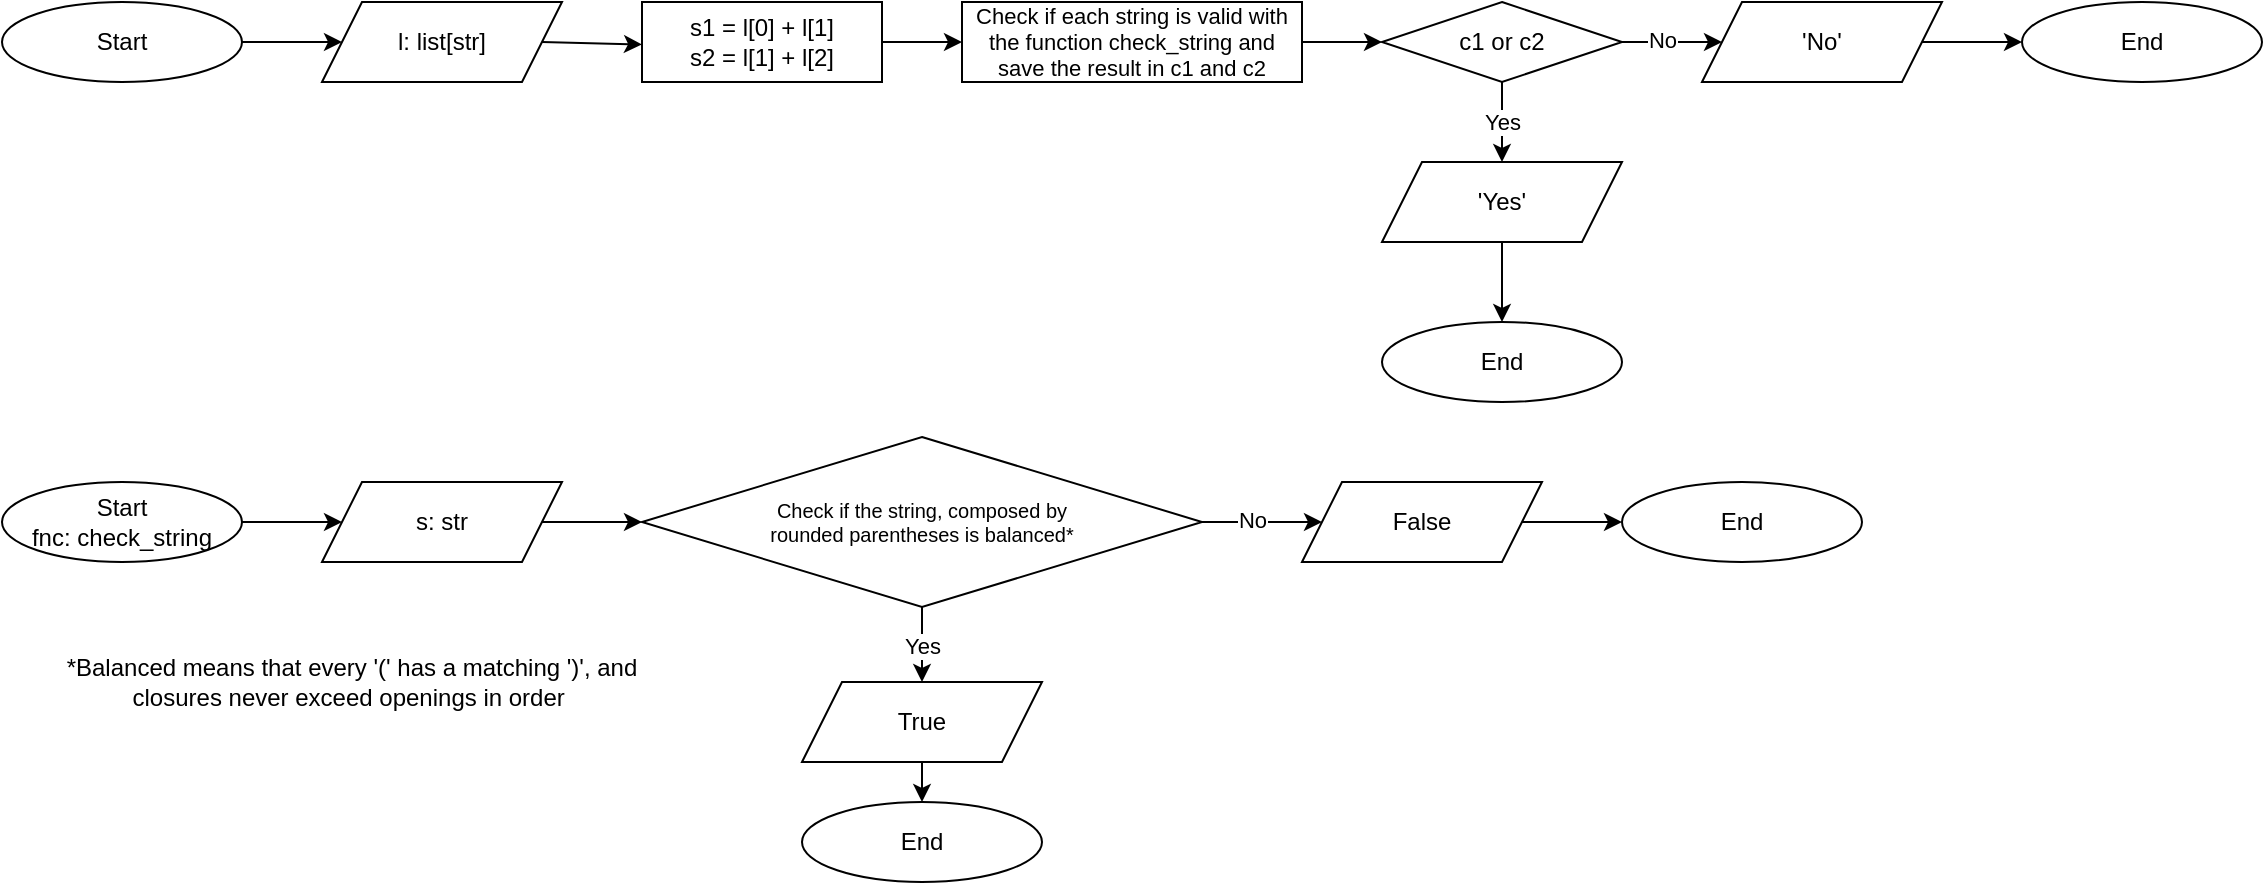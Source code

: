 <mxfile version="24.9.0">
  <diagram name="Page-1" id="z9LAb5Ok6JyxKWv0N6qz">
    <mxGraphModel dx="1122" dy="761" grid="1" gridSize="10" guides="1" tooltips="1" connect="1" arrows="1" fold="1" page="1" pageScale="1" pageWidth="850" pageHeight="1100" background="#ffffff" math="0" shadow="0">
      <root>
        <mxCell id="0" />
        <mxCell id="1" parent="0" />
        <mxCell id="XKFdUextkc2nJWJVsiQQ-31" value="" style="edgeStyle=orthogonalEdgeStyle;rounded=0;orthogonalLoop=1;jettySize=auto;html=1;" parent="1" source="XKFdUextkc2nJWJVsiQQ-1" edge="1">
          <mxGeometry relative="1" as="geometry">
            <mxPoint x="400" y="150" as="targetPoint" />
          </mxGeometry>
        </mxCell>
        <mxCell id="iPOr9jhTZgFF23cTAe3i-1" value="Start" style="ellipse;whiteSpace=wrap;html=1;" vertex="1" parent="1">
          <mxGeometry x="40" y="240" width="120" height="40" as="geometry" />
        </mxCell>
        <mxCell id="iPOr9jhTZgFF23cTAe3i-2" value="l: list[str]" style="shape=parallelogram;perimeter=parallelogramPerimeter;whiteSpace=wrap;html=1;fixedSize=1;" vertex="1" parent="1">
          <mxGeometry x="200" y="240" width="120" height="40" as="geometry" />
        </mxCell>
        <mxCell id="iPOr9jhTZgFF23cTAe3i-6" value="&#39;No&#39;" style="shape=parallelogram;perimeter=parallelogramPerimeter;whiteSpace=wrap;html=1;fixedSize=1;" vertex="1" parent="1">
          <mxGeometry x="890" y="240" width="120" height="40" as="geometry" />
        </mxCell>
        <mxCell id="iPOr9jhTZgFF23cTAe3i-8" value="End" style="ellipse;whiteSpace=wrap;html=1;" vertex="1" parent="1">
          <mxGeometry x="1050" y="240" width="120" height="40" as="geometry" />
        </mxCell>
        <mxCell id="iPOr9jhTZgFF23cTAe3i-13" value="&#39;Yes&#39;" style="shape=parallelogram;perimeter=parallelogramPerimeter;whiteSpace=wrap;html=1;fixedSize=1;" vertex="1" parent="1">
          <mxGeometry x="730" y="320" width="120" height="40" as="geometry" />
        </mxCell>
        <mxCell id="iPOr9jhTZgFF23cTAe3i-14" value="End" style="ellipse;whiteSpace=wrap;html=1;" vertex="1" parent="1">
          <mxGeometry x="730" y="400" width="120" height="40" as="geometry" />
        </mxCell>
        <mxCell id="iPOr9jhTZgFF23cTAe3i-16" value="" style="endArrow=classic;html=1;rounded=0;exitX=1;exitY=0.5;exitDx=0;exitDy=0;entryX=0;entryY=0.5;entryDx=0;entryDy=0;" edge="1" parent="1" source="iPOr9jhTZgFF23cTAe3i-1" target="iPOr9jhTZgFF23cTAe3i-2">
          <mxGeometry width="50" height="50" relative="1" as="geometry">
            <mxPoint x="210" y="360" as="sourcePoint" />
            <mxPoint x="260" y="310" as="targetPoint" />
          </mxGeometry>
        </mxCell>
        <mxCell id="iPOr9jhTZgFF23cTAe3i-17" value="" style="endArrow=classic;html=1;rounded=0;exitX=1;exitY=0.5;exitDx=0;exitDy=0;entryX=0;entryY=0.5;entryDx=0;entryDy=0;" edge="1" parent="1" source="iPOr9jhTZgFF23cTAe3i-2">
          <mxGeometry width="50" height="50" relative="1" as="geometry">
            <mxPoint x="170" y="270" as="sourcePoint" />
            <mxPoint x="360" y="261.25" as="targetPoint" />
          </mxGeometry>
        </mxCell>
        <mxCell id="iPOr9jhTZgFF23cTAe3i-19" value="" style="endArrow=classic;html=1;rounded=0;exitX=1;exitY=0.5;exitDx=0;exitDy=0;entryX=0;entryY=0.5;entryDx=0;entryDy=0;" edge="1" parent="1" source="iPOr9jhTZgFF23cTAe3i-40" target="iPOr9jhTZgFF23cTAe3i-6">
          <mxGeometry width="50" height="50" relative="1" as="geometry">
            <mxPoint x="940" y="261.25" as="sourcePoint" />
            <mxPoint x="870" y="270" as="targetPoint" />
          </mxGeometry>
        </mxCell>
        <mxCell id="iPOr9jhTZgFF23cTAe3i-26" value="No" style="edgeLabel;html=1;align=center;verticalAlign=middle;resizable=0;points=[];" vertex="1" connectable="0" parent="iPOr9jhTZgFF23cTAe3i-19">
          <mxGeometry x="0.034" y="1" relative="1" as="geometry">
            <mxPoint x="-6" as="offset" />
          </mxGeometry>
        </mxCell>
        <mxCell id="iPOr9jhTZgFF23cTAe3i-23" value="Yes" style="endArrow=classic;html=1;rounded=0;exitX=0.5;exitY=1;exitDx=0;exitDy=0;entryX=0.5;entryY=0;entryDx=0;entryDy=0;" edge="1" parent="1" source="iPOr9jhTZgFF23cTAe3i-40" target="iPOr9jhTZgFF23cTAe3i-13">
          <mxGeometry width="50" height="50" relative="1" as="geometry">
            <mxPoint x="880" y="300" as="sourcePoint" />
            <mxPoint x="865" y="332.5" as="targetPoint" />
          </mxGeometry>
        </mxCell>
        <mxCell id="iPOr9jhTZgFF23cTAe3i-33" value="" style="endArrow=classic;html=1;rounded=0;entryX=0;entryY=0.5;entryDx=0;entryDy=0;exitX=1;exitY=0.5;exitDx=0;exitDy=0;" edge="1" parent="1" source="iPOr9jhTZgFF23cTAe3i-6" target="iPOr9jhTZgFF23cTAe3i-8">
          <mxGeometry width="50" height="50" relative="1" as="geometry">
            <mxPoint x="1040" y="260" as="sourcePoint" />
            <mxPoint x="620" y="270" as="targetPoint" />
          </mxGeometry>
        </mxCell>
        <mxCell id="iPOr9jhTZgFF23cTAe3i-35" value="" style="endArrow=classic;html=1;rounded=0;entryX=0.5;entryY=0;entryDx=0;entryDy=0;exitX=0.5;exitY=1;exitDx=0;exitDy=0;" edge="1" parent="1" source="iPOr9jhTZgFF23cTAe3i-13" target="iPOr9jhTZgFF23cTAe3i-14">
          <mxGeometry width="50" height="50" relative="1" as="geometry">
            <mxPoint x="1125" y="215" as="sourcePoint" />
            <mxPoint x="1175" y="215" as="targetPoint" />
          </mxGeometry>
        </mxCell>
        <mxCell id="iPOr9jhTZgFF23cTAe3i-38" value="Check if each string is valid with the function check_string and save the result in c1 and c2" style="rounded=0;whiteSpace=wrap;html=1;fontSize=11;" vertex="1" parent="1">
          <mxGeometry x="520" y="240" width="170" height="40" as="geometry" />
        </mxCell>
        <mxCell id="iPOr9jhTZgFF23cTAe3i-39" value="s1 = l[0] + l[1]&lt;div&gt;s2 = l[1] + l[2]&lt;/div&gt;" style="rounded=0;whiteSpace=wrap;html=1;" vertex="1" parent="1">
          <mxGeometry x="360" y="240" width="120" height="40" as="geometry" />
        </mxCell>
        <mxCell id="iPOr9jhTZgFF23cTAe3i-40" value="c1 or c2" style="rhombus;whiteSpace=wrap;html=1;" vertex="1" parent="1">
          <mxGeometry x="730" y="240" width="120" height="40" as="geometry" />
        </mxCell>
        <mxCell id="iPOr9jhTZgFF23cTAe3i-41" value="" style="endArrow=classic;html=1;rounded=0;entryX=0;entryY=0.5;entryDx=0;entryDy=0;exitX=1;exitY=0.5;exitDx=0;exitDy=0;" edge="1" parent="1" target="iPOr9jhTZgFF23cTAe3i-40">
          <mxGeometry width="50" height="50" relative="1" as="geometry">
            <mxPoint x="690" y="260" as="sourcePoint" />
            <mxPoint x="800" y="405" as="targetPoint" />
          </mxGeometry>
        </mxCell>
        <mxCell id="iPOr9jhTZgFF23cTAe3i-42" value="" style="endArrow=classic;html=1;rounded=0;exitX=1;exitY=0.5;exitDx=0;exitDy=0;" edge="1" parent="1" source="iPOr9jhTZgFF23cTAe3i-39">
          <mxGeometry width="50" height="50" relative="1" as="geometry">
            <mxPoint x="690" y="270" as="sourcePoint" />
            <mxPoint x="520" y="260" as="targetPoint" />
          </mxGeometry>
        </mxCell>
        <mxCell id="iPOr9jhTZgFF23cTAe3i-43" value="Start&lt;div&gt;fnc: check_string&lt;/div&gt;" style="ellipse;whiteSpace=wrap;html=1;" vertex="1" parent="1">
          <mxGeometry x="40" y="480" width="120" height="40" as="geometry" />
        </mxCell>
        <mxCell id="iPOr9jhTZgFF23cTAe3i-44" value="s: str" style="shape=parallelogram;perimeter=parallelogramPerimeter;whiteSpace=wrap;html=1;fixedSize=1;" vertex="1" parent="1">
          <mxGeometry x="200" y="480" width="120" height="40" as="geometry" />
        </mxCell>
        <mxCell id="iPOr9jhTZgFF23cTAe3i-47" value="False" style="shape=parallelogram;perimeter=parallelogramPerimeter;whiteSpace=wrap;html=1;fixedSize=1;" vertex="1" parent="1">
          <mxGeometry x="690" y="480" width="120" height="40" as="geometry" />
        </mxCell>
        <mxCell id="iPOr9jhTZgFF23cTAe3i-48" value="End" style="ellipse;whiteSpace=wrap;html=1;" vertex="1" parent="1">
          <mxGeometry x="850" y="480" width="120" height="40" as="geometry" />
        </mxCell>
        <mxCell id="iPOr9jhTZgFF23cTAe3i-49" value="True" style="shape=parallelogram;perimeter=parallelogramPerimeter;whiteSpace=wrap;html=1;fixedSize=1;" vertex="1" parent="1">
          <mxGeometry x="440" y="580" width="120" height="40" as="geometry" />
        </mxCell>
        <mxCell id="iPOr9jhTZgFF23cTAe3i-50" value="End" style="ellipse;whiteSpace=wrap;html=1;" vertex="1" parent="1">
          <mxGeometry x="440" y="640" width="120" height="40" as="geometry" />
        </mxCell>
        <mxCell id="iPOr9jhTZgFF23cTAe3i-51" value="" style="endArrow=classic;html=1;rounded=0;exitX=1;exitY=0.5;exitDx=0;exitDy=0;entryX=0;entryY=0.5;entryDx=0;entryDy=0;" edge="1" parent="1" source="iPOr9jhTZgFF23cTAe3i-56" target="iPOr9jhTZgFF23cTAe3i-47">
          <mxGeometry width="50" height="50" relative="1" as="geometry">
            <mxPoint x="890" y="501.25" as="sourcePoint" />
            <mxPoint x="820" y="510" as="targetPoint" />
          </mxGeometry>
        </mxCell>
        <mxCell id="iPOr9jhTZgFF23cTAe3i-52" value="No" style="edgeLabel;html=1;align=center;verticalAlign=middle;resizable=0;points=[];" vertex="1" connectable="0" parent="iPOr9jhTZgFF23cTAe3i-51">
          <mxGeometry x="0.034" y="1" relative="1" as="geometry">
            <mxPoint x="-6" as="offset" />
          </mxGeometry>
        </mxCell>
        <mxCell id="iPOr9jhTZgFF23cTAe3i-53" value="Yes" style="endArrow=classic;html=1;rounded=0;exitX=0.5;exitY=1;exitDx=0;exitDy=0;entryX=0.5;entryY=0;entryDx=0;entryDy=0;" edge="1" parent="1" source="iPOr9jhTZgFF23cTAe3i-56" target="iPOr9jhTZgFF23cTAe3i-49">
          <mxGeometry width="50" height="50" relative="1" as="geometry">
            <mxPoint x="830" y="540" as="sourcePoint" />
            <mxPoint x="815" y="572.5" as="targetPoint" />
          </mxGeometry>
        </mxCell>
        <mxCell id="iPOr9jhTZgFF23cTAe3i-54" value="" style="endArrow=classic;html=1;rounded=0;entryX=0;entryY=0.5;entryDx=0;entryDy=0;exitX=1;exitY=0.5;exitDx=0;exitDy=0;" edge="1" parent="1" source="iPOr9jhTZgFF23cTAe3i-47" target="iPOr9jhTZgFF23cTAe3i-48">
          <mxGeometry width="50" height="50" relative="1" as="geometry">
            <mxPoint x="840" y="500" as="sourcePoint" />
            <mxPoint x="420" y="510" as="targetPoint" />
          </mxGeometry>
        </mxCell>
        <mxCell id="iPOr9jhTZgFF23cTAe3i-55" value="" style="endArrow=classic;html=1;rounded=0;entryX=0.5;entryY=0;entryDx=0;entryDy=0;exitX=0.5;exitY=1;exitDx=0;exitDy=0;" edge="1" parent="1" source="iPOr9jhTZgFF23cTAe3i-49" target="iPOr9jhTZgFF23cTAe3i-50">
          <mxGeometry width="50" height="50" relative="1" as="geometry">
            <mxPoint x="1075" y="455" as="sourcePoint" />
            <mxPoint x="1125" y="455" as="targetPoint" />
          </mxGeometry>
        </mxCell>
        <mxCell id="iPOr9jhTZgFF23cTAe3i-56" value="Check if the string, composed by&lt;div&gt;rounded parentheses is balanced*&lt;/div&gt;" style="rhombus;whiteSpace=wrap;html=1;fontSize=10;" vertex="1" parent="1">
          <mxGeometry x="360" y="457.5" width="280" height="85" as="geometry" />
        </mxCell>
        <mxCell id="iPOr9jhTZgFF23cTAe3i-59" value="" style="endArrow=classic;html=1;rounded=0;exitX=1;exitY=0.5;exitDx=0;exitDy=0;" edge="1" parent="1" source="iPOr9jhTZgFF23cTAe3i-44">
          <mxGeometry width="50" height="50" relative="1" as="geometry">
            <mxPoint x="490" y="510" as="sourcePoint" />
            <mxPoint x="360" y="500" as="targetPoint" />
          </mxGeometry>
        </mxCell>
        <mxCell id="iPOr9jhTZgFF23cTAe3i-60" value="" style="endArrow=classic;html=1;rounded=0;exitX=1;exitY=0.5;exitDx=0;exitDy=0;entryX=0;entryY=0.5;entryDx=0;entryDy=0;" edge="1" parent="1" source="iPOr9jhTZgFF23cTAe3i-43" target="iPOr9jhTZgFF23cTAe3i-44">
          <mxGeometry width="50" height="50" relative="1" as="geometry">
            <mxPoint x="320" y="510" as="sourcePoint" />
            <mxPoint x="370" y="510" as="targetPoint" />
          </mxGeometry>
        </mxCell>
        <mxCell id="iPOr9jhTZgFF23cTAe3i-74" value="*Balanced means that every &#39;(&#39; has a matching &#39;)&#39;, and closures never exceed openings in order&amp;nbsp;" style="text;html=1;align=center;verticalAlign=middle;whiteSpace=wrap;rounded=0;" vertex="1" parent="1">
          <mxGeometry x="70" y="565" width="290" height="30" as="geometry" />
        </mxCell>
      </root>
    </mxGraphModel>
  </diagram>
</mxfile>
